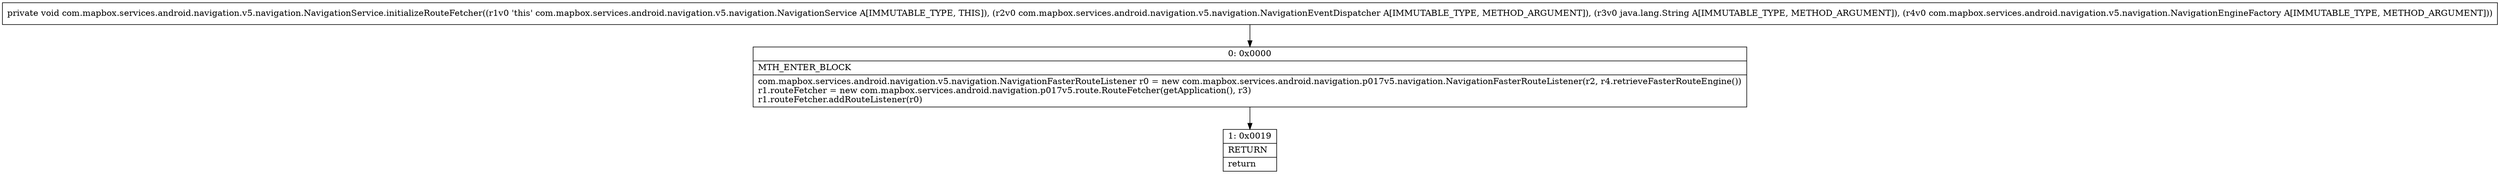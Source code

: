 digraph "CFG forcom.mapbox.services.android.navigation.v5.navigation.NavigationService.initializeRouteFetcher(Lcom\/mapbox\/services\/android\/navigation\/v5\/navigation\/NavigationEventDispatcher;Ljava\/lang\/String;Lcom\/mapbox\/services\/android\/navigation\/v5\/navigation\/NavigationEngineFactory;)V" {
Node_0 [shape=record,label="{0\:\ 0x0000|MTH_ENTER_BLOCK\l|com.mapbox.services.android.navigation.v5.navigation.NavigationFasterRouteListener r0 = new com.mapbox.services.android.navigation.p017v5.navigation.NavigationFasterRouteListener(r2, r4.retrieveFasterRouteEngine())\lr1.routeFetcher = new com.mapbox.services.android.navigation.p017v5.route.RouteFetcher(getApplication(), r3)\lr1.routeFetcher.addRouteListener(r0)\l}"];
Node_1 [shape=record,label="{1\:\ 0x0019|RETURN\l|return\l}"];
MethodNode[shape=record,label="{private void com.mapbox.services.android.navigation.v5.navigation.NavigationService.initializeRouteFetcher((r1v0 'this' com.mapbox.services.android.navigation.v5.navigation.NavigationService A[IMMUTABLE_TYPE, THIS]), (r2v0 com.mapbox.services.android.navigation.v5.navigation.NavigationEventDispatcher A[IMMUTABLE_TYPE, METHOD_ARGUMENT]), (r3v0 java.lang.String A[IMMUTABLE_TYPE, METHOD_ARGUMENT]), (r4v0 com.mapbox.services.android.navigation.v5.navigation.NavigationEngineFactory A[IMMUTABLE_TYPE, METHOD_ARGUMENT])) }"];
MethodNode -> Node_0;
Node_0 -> Node_1;
}

